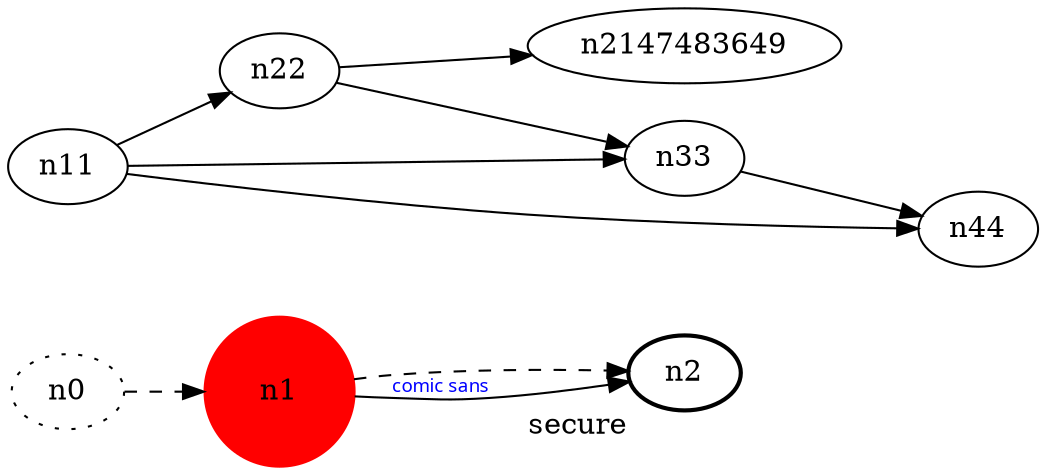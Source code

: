 digraph test5 {
	rankdir=LR;
	fontcolor=b󠀷lue; /* c4294967296;󠁁 c1󠁜; c0 -- c0 */
	n0 [style=dotted, fillcolor="#123455"]; // c2; c3; c2 -- c127
	n1 [height=1, width=1, color=red, style=filled];
	n2 [style=bold, xlabel="secure"];
	n0 -> n1 -> n2[style=dashed];
	n1 -> n2 [fontname="d\n\l\G", label="comic sans", fontcolor=blue, fontsize=9];
	n11 -> n22;
	n11 -> n33;
	n11 -> n44;
	n22 -> n33;
	n22 -> n2147483649;
	n33 -> n44;
}

